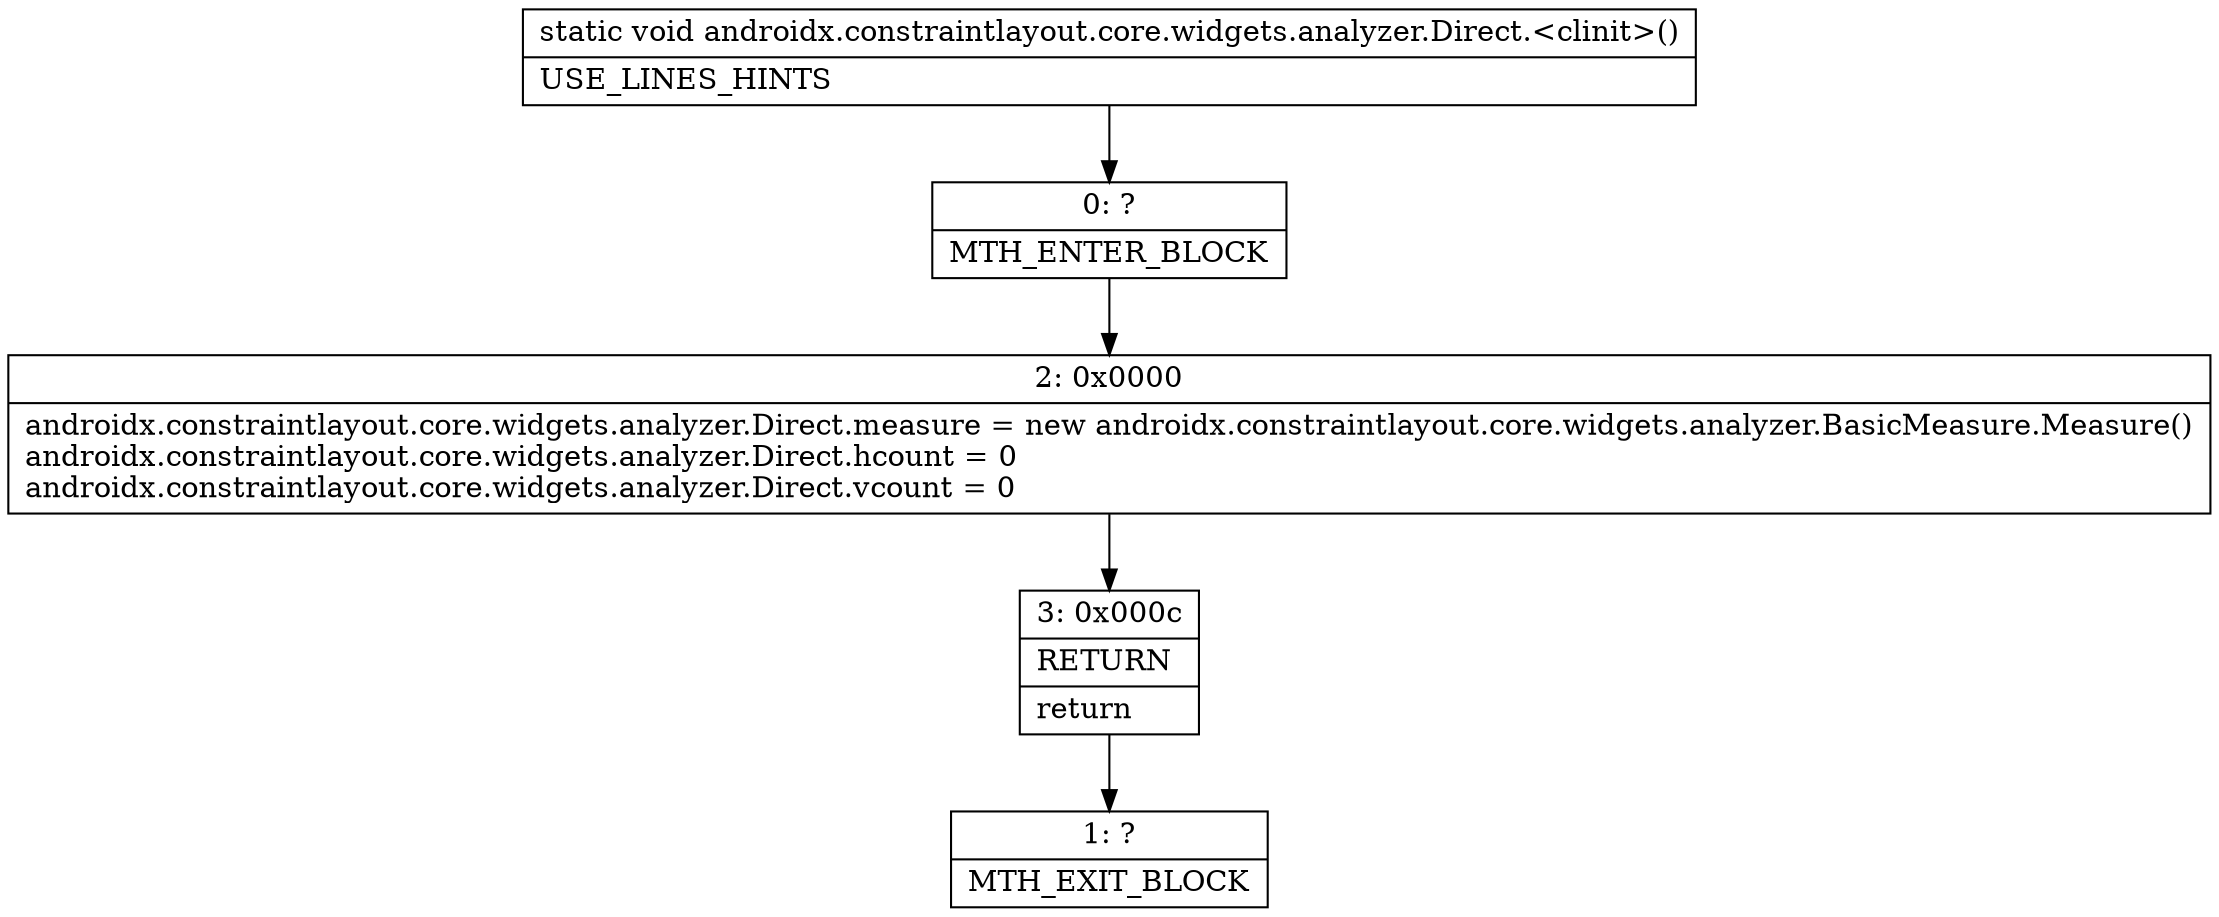 digraph "CFG forandroidx.constraintlayout.core.widgets.analyzer.Direct.\<clinit\>()V" {
Node_0 [shape=record,label="{0\:\ ?|MTH_ENTER_BLOCK\l}"];
Node_2 [shape=record,label="{2\:\ 0x0000|androidx.constraintlayout.core.widgets.analyzer.Direct.measure = new androidx.constraintlayout.core.widgets.analyzer.BasicMeasure.Measure()\landroidx.constraintlayout.core.widgets.analyzer.Direct.hcount = 0\landroidx.constraintlayout.core.widgets.analyzer.Direct.vcount = 0\l}"];
Node_3 [shape=record,label="{3\:\ 0x000c|RETURN\l|return\l}"];
Node_1 [shape=record,label="{1\:\ ?|MTH_EXIT_BLOCK\l}"];
MethodNode[shape=record,label="{static void androidx.constraintlayout.core.widgets.analyzer.Direct.\<clinit\>()  | USE_LINES_HINTS\l}"];
MethodNode -> Node_0;Node_0 -> Node_2;
Node_2 -> Node_3;
Node_3 -> Node_1;
}

